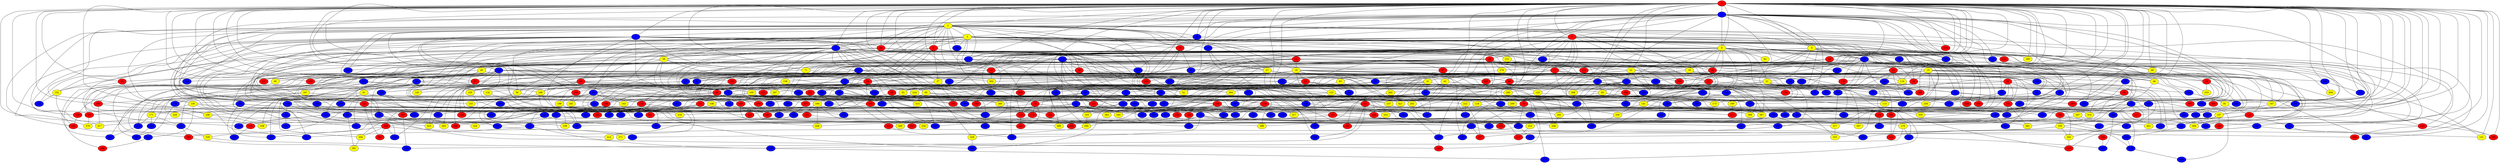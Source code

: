 graph {
0 [style = filled fillcolor = red];
1 [style = filled fillcolor = blue];
2 [style = filled fillcolor = yellow];
3 [style = filled fillcolor = yellow];
4 [style = filled fillcolor = blue];
5 [style = filled fillcolor = blue];
6 [style = filled fillcolor = red];
7 [style = filled fillcolor = red];
8 [style = filled fillcolor = yellow];
9 [style = filled fillcolor = yellow];
10 [style = filled fillcolor = blue];
11 [style = filled fillcolor = red];
12 [style = filled fillcolor = red];
13 [style = filled fillcolor = blue];
14 [style = filled fillcolor = blue];
15 [style = filled fillcolor = yellow];
16 [style = filled fillcolor = red];
17 [style = filled fillcolor = red];
18 [style = filled fillcolor = yellow];
19 [style = filled fillcolor = yellow];
20 [style = filled fillcolor = red];
21 [style = filled fillcolor = yellow];
22 [style = filled fillcolor = yellow];
23 [style = filled fillcolor = red];
24 [style = filled fillcolor = red];
25 [style = filled fillcolor = blue];
26 [style = filled fillcolor = red];
27 [style = filled fillcolor = yellow];
28 [style = filled fillcolor = blue];
29 [style = filled fillcolor = yellow];
30 [style = filled fillcolor = red];
31 [style = filled fillcolor = yellow];
32 [style = filled fillcolor = red];
33 [style = filled fillcolor = red];
34 [style = filled fillcolor = red];
35 [style = filled fillcolor = red];
36 [style = filled fillcolor = red];
37 [style = filled fillcolor = yellow];
38 [style = filled fillcolor = blue];
39 [style = filled fillcolor = red];
40 [style = filled fillcolor = yellow];
41 [style = filled fillcolor = blue];
42 [style = filled fillcolor = blue];
43 [style = filled fillcolor = yellow];
44 [style = filled fillcolor = blue];
45 [style = filled fillcolor = blue];
46 [style = filled fillcolor = yellow];
47 [style = filled fillcolor = blue];
48 [style = filled fillcolor = yellow];
49 [style = filled fillcolor = blue];
50 [style = filled fillcolor = blue];
51 [style = filled fillcolor = blue];
52 [style = filled fillcolor = blue];
53 [style = filled fillcolor = yellow];
54 [style = filled fillcolor = red];
55 [style = filled fillcolor = blue];
56 [style = filled fillcolor = yellow];
57 [style = filled fillcolor = blue];
58 [style = filled fillcolor = red];
59 [style = filled fillcolor = red];
60 [style = filled fillcolor = blue];
61 [style = filled fillcolor = yellow];
62 [style = filled fillcolor = yellow];
63 [style = filled fillcolor = red];
64 [style = filled fillcolor = red];
65 [style = filled fillcolor = yellow];
66 [style = filled fillcolor = blue];
67 [style = filled fillcolor = red];
68 [style = filled fillcolor = blue];
69 [style = filled fillcolor = blue];
70 [style = filled fillcolor = blue];
71 [style = filled fillcolor = yellow];
72 [style = filled fillcolor = blue];
73 [style = filled fillcolor = red];
74 [style = filled fillcolor = blue];
75 [style = filled fillcolor = red];
76 [style = filled fillcolor = blue];
77 [style = filled fillcolor = blue];
78 [style = filled fillcolor = blue];
79 [style = filled fillcolor = blue];
80 [style = filled fillcolor = blue];
81 [style = filled fillcolor = yellow];
82 [style = filled fillcolor = red];
83 [style = filled fillcolor = yellow];
84 [style = filled fillcolor = blue];
85 [style = filled fillcolor = blue];
86 [style = filled fillcolor = blue];
87 [style = filled fillcolor = blue];
88 [style = filled fillcolor = blue];
89 [style = filled fillcolor = blue];
90 [style = filled fillcolor = yellow];
91 [style = filled fillcolor = yellow];
92 [style = filled fillcolor = blue];
93 [style = filled fillcolor = yellow];
94 [style = filled fillcolor = blue];
95 [style = filled fillcolor = red];
96 [style = filled fillcolor = blue];
97 [style = filled fillcolor = red];
98 [style = filled fillcolor = blue];
99 [style = filled fillcolor = red];
100 [style = filled fillcolor = yellow];
101 [style = filled fillcolor = blue];
102 [style = filled fillcolor = blue];
103 [style = filled fillcolor = yellow];
104 [style = filled fillcolor = red];
105 [style = filled fillcolor = yellow];
106 [style = filled fillcolor = yellow];
107 [style = filled fillcolor = blue];
108 [style = filled fillcolor = red];
109 [style = filled fillcolor = red];
110 [style = filled fillcolor = blue];
111 [style = filled fillcolor = red];
112 [style = filled fillcolor = blue];
113 [style = filled fillcolor = yellow];
114 [style = filled fillcolor = red];
115 [style = filled fillcolor = red];
116 [style = filled fillcolor = yellow];
117 [style = filled fillcolor = blue];
118 [style = filled fillcolor = blue];
119 [style = filled fillcolor = yellow];
120 [style = filled fillcolor = blue];
121 [style = filled fillcolor = red];
122 [style = filled fillcolor = red];
123 [style = filled fillcolor = yellow];
124 [style = filled fillcolor = blue];
125 [style = filled fillcolor = yellow];
126 [style = filled fillcolor = blue];
127 [style = filled fillcolor = red];
128 [style = filled fillcolor = blue];
129 [style = filled fillcolor = blue];
130 [style = filled fillcolor = yellow];
131 [style = filled fillcolor = yellow];
132 [style = filled fillcolor = yellow];
133 [style = filled fillcolor = blue];
134 [style = filled fillcolor = blue];
135 [style = filled fillcolor = red];
136 [style = filled fillcolor = blue];
137 [style = filled fillcolor = red];
138 [style = filled fillcolor = blue];
139 [style = filled fillcolor = red];
140 [style = filled fillcolor = yellow];
141 [style = filled fillcolor = yellow];
142 [style = filled fillcolor = blue];
143 [style = filled fillcolor = yellow];
144 [style = filled fillcolor = red];
145 [style = filled fillcolor = red];
146 [style = filled fillcolor = blue];
147 [style = filled fillcolor = yellow];
148 [style = filled fillcolor = blue];
149 [style = filled fillcolor = red];
150 [style = filled fillcolor = red];
151 [style = filled fillcolor = red];
152 [style = filled fillcolor = yellow];
153 [style = filled fillcolor = yellow];
154 [style = filled fillcolor = red];
155 [style = filled fillcolor = blue];
156 [style = filled fillcolor = red];
157 [style = filled fillcolor = yellow];
158 [style = filled fillcolor = yellow];
159 [style = filled fillcolor = red];
160 [style = filled fillcolor = yellow];
161 [style = filled fillcolor = red];
162 [style = filled fillcolor = red];
163 [style = filled fillcolor = blue];
164 [style = filled fillcolor = red];
165 [style = filled fillcolor = blue];
166 [style = filled fillcolor = blue];
167 [style = filled fillcolor = yellow];
168 [style = filled fillcolor = blue];
169 [style = filled fillcolor = blue];
170 [style = filled fillcolor = red];
171 [style = filled fillcolor = yellow];
172 [style = filled fillcolor = blue];
173 [style = filled fillcolor = yellow];
174 [style = filled fillcolor = blue];
175 [style = filled fillcolor = blue];
176 [style = filled fillcolor = red];
177 [style = filled fillcolor = blue];
178 [style = filled fillcolor = blue];
179 [style = filled fillcolor = blue];
180 [style = filled fillcolor = blue];
181 [style = filled fillcolor = blue];
182 [style = filled fillcolor = blue];
183 [style = filled fillcolor = blue];
184 [style = filled fillcolor = blue];
185 [style = filled fillcolor = blue];
186 [style = filled fillcolor = blue];
187 [style = filled fillcolor = red];
188 [style = filled fillcolor = red];
189 [style = filled fillcolor = blue];
190 [style = filled fillcolor = yellow];
191 [style = filled fillcolor = blue];
192 [style = filled fillcolor = red];
193 [style = filled fillcolor = yellow];
194 [style = filled fillcolor = yellow];
195 [style = filled fillcolor = red];
196 [style = filled fillcolor = blue];
197 [style = filled fillcolor = red];
198 [style = filled fillcolor = yellow];
199 [style = filled fillcolor = yellow];
200 [style = filled fillcolor = blue];
201 [style = filled fillcolor = blue];
202 [style = filled fillcolor = yellow];
203 [style = filled fillcolor = blue];
204 [style = filled fillcolor = yellow];
205 [style = filled fillcolor = blue];
206 [style = filled fillcolor = blue];
207 [style = filled fillcolor = blue];
208 [style = filled fillcolor = red];
209 [style = filled fillcolor = red];
210 [style = filled fillcolor = yellow];
211 [style = filled fillcolor = blue];
212 [style = filled fillcolor = yellow];
213 [style = filled fillcolor = red];
214 [style = filled fillcolor = red];
215 [style = filled fillcolor = red];
216 [style = filled fillcolor = yellow];
217 [style = filled fillcolor = yellow];
218 [style = filled fillcolor = red];
219 [style = filled fillcolor = blue];
220 [style = filled fillcolor = blue];
221 [style = filled fillcolor = red];
222 [style = filled fillcolor = yellow];
223 [style = filled fillcolor = blue];
224 [style = filled fillcolor = yellow];
225 [style = filled fillcolor = blue];
226 [style = filled fillcolor = blue];
227 [style = filled fillcolor = blue];
228 [style = filled fillcolor = blue];
229 [style = filled fillcolor = blue];
230 [style = filled fillcolor = blue];
231 [style = filled fillcolor = blue];
232 [style = filled fillcolor = red];
233 [style = filled fillcolor = yellow];
234 [style = filled fillcolor = yellow];
235 [style = filled fillcolor = red];
236 [style = filled fillcolor = red];
237 [style = filled fillcolor = yellow];
238 [style = filled fillcolor = blue];
239 [style = filled fillcolor = red];
240 [style = filled fillcolor = blue];
241 [style = filled fillcolor = blue];
242 [style = filled fillcolor = blue];
243 [style = filled fillcolor = red];
244 [style = filled fillcolor = blue];
245 [style = filled fillcolor = red];
246 [style = filled fillcolor = yellow];
247 [style = filled fillcolor = blue];
248 [style = filled fillcolor = red];
249 [style = filled fillcolor = blue];
250 [style = filled fillcolor = red];
251 [style = filled fillcolor = blue];
252 [style = filled fillcolor = red];
253 [style = filled fillcolor = blue];
254 [style = filled fillcolor = red];
255 [style = filled fillcolor = blue];
256 [style = filled fillcolor = yellow];
257 [style = filled fillcolor = red];
258 [style = filled fillcolor = blue];
259 [style = filled fillcolor = red];
260 [style = filled fillcolor = yellow];
261 [style = filled fillcolor = blue];
262 [style = filled fillcolor = yellow];
263 [style = filled fillcolor = blue];
264 [style = filled fillcolor = blue];
265 [style = filled fillcolor = blue];
266 [style = filled fillcolor = blue];
267 [style = filled fillcolor = yellow];
268 [style = filled fillcolor = blue];
269 [style = filled fillcolor = yellow];
270 [style = filled fillcolor = blue];
271 [style = filled fillcolor = yellow];
272 [style = filled fillcolor = blue];
273 [style = filled fillcolor = blue];
274 [style = filled fillcolor = blue];
275 [style = filled fillcolor = blue];
276 [style = filled fillcolor = blue];
277 [style = filled fillcolor = blue];
278 [style = filled fillcolor = yellow];
279 [style = filled fillcolor = yellow];
280 [style = filled fillcolor = blue];
281 [style = filled fillcolor = blue];
282 [style = filled fillcolor = yellow];
283 [style = filled fillcolor = blue];
284 [style = filled fillcolor = blue];
285 [style = filled fillcolor = yellow];
286 [style = filled fillcolor = blue];
287 [style = filled fillcolor = blue];
288 [style = filled fillcolor = blue];
289 [style = filled fillcolor = blue];
290 [style = filled fillcolor = red];
291 [style = filled fillcolor = blue];
292 [style = filled fillcolor = blue];
293 [style = filled fillcolor = yellow];
294 [style = filled fillcolor = yellow];
295 [style = filled fillcolor = red];
296 [style = filled fillcolor = blue];
297 [style = filled fillcolor = yellow];
298 [style = filled fillcolor = blue];
299 [style = filled fillcolor = blue];
300 [style = filled fillcolor = red];
301 [style = filled fillcolor = blue];
302 [style = filled fillcolor = yellow];
303 [style = filled fillcolor = blue];
304 [style = filled fillcolor = yellow];
305 [style = filled fillcolor = red];
306 [style = filled fillcolor = yellow];
307 [style = filled fillcolor = yellow];
308 [style = filled fillcolor = yellow];
309 [style = filled fillcolor = yellow];
310 [style = filled fillcolor = blue];
311 [style = filled fillcolor = blue];
312 [style = filled fillcolor = blue];
313 [style = filled fillcolor = yellow];
314 [style = filled fillcolor = yellow];
315 [style = filled fillcolor = blue];
316 [style = filled fillcolor = blue];
317 [style = filled fillcolor = yellow];
318 [style = filled fillcolor = red];
319 [style = filled fillcolor = blue];
320 [style = filled fillcolor = blue];
321 [style = filled fillcolor = blue];
322 [style = filled fillcolor = blue];
323 [style = filled fillcolor = yellow];
324 [style = filled fillcolor = yellow];
325 [style = filled fillcolor = blue];
326 [style = filled fillcolor = yellow];
327 [style = filled fillcolor = red];
328 [style = filled fillcolor = red];
329 [style = filled fillcolor = yellow];
330 [style = filled fillcolor = yellow];
331 [style = filled fillcolor = blue];
332 [style = filled fillcolor = red];
333 [style = filled fillcolor = yellow];
334 [style = filled fillcolor = blue];
335 [style = filled fillcolor = blue];
336 [style = filled fillcolor = red];
337 [style = filled fillcolor = red];
338 [style = filled fillcolor = yellow];
339 [style = filled fillcolor = yellow];
340 [style = filled fillcolor = red];
341 [style = filled fillcolor = red];
342 [style = filled fillcolor = blue];
343 [style = filled fillcolor = yellow];
344 [style = filled fillcolor = blue];
345 [style = filled fillcolor = yellow];
346 [style = filled fillcolor = yellow];
347 [style = filled fillcolor = blue];
348 [style = filled fillcolor = blue];
349 [style = filled fillcolor = blue];
350 [style = filled fillcolor = blue];
351 [style = filled fillcolor = red];
352 [style = filled fillcolor = blue];
353 [style = filled fillcolor = red];
354 [style = filled fillcolor = blue];
355 [style = filled fillcolor = blue];
356 [style = filled fillcolor = red];
357 [style = filled fillcolor = blue];
358 [style = filled fillcolor = blue];
359 [style = filled fillcolor = yellow];
360 [style = filled fillcolor = blue];
361 [style = filled fillcolor = red];
362 [style = filled fillcolor = blue];
363 [style = filled fillcolor = yellow];
364 [style = filled fillcolor = blue];
365 [style = filled fillcolor = blue];
366 [style = filled fillcolor = blue];
367 [style = filled fillcolor = yellow];
368 [style = filled fillcolor = yellow];
369 [style = filled fillcolor = blue];
370 [style = filled fillcolor = yellow];
371 [style = filled fillcolor = blue];
372 [style = filled fillcolor = blue];
373 [style = filled fillcolor = red];
374 [style = filled fillcolor = blue];
375 [style = filled fillcolor = blue];
376 [style = filled fillcolor = blue];
377 [style = filled fillcolor = blue];
378 [style = filled fillcolor = blue];
379 [style = filled fillcolor = blue];
380 [style = filled fillcolor = red];
381 [style = filled fillcolor = yellow];
382 [style = filled fillcolor = blue];
383 [style = filled fillcolor = yellow];
384 [style = filled fillcolor = blue];
385 [style = filled fillcolor = red];
386 [style = filled fillcolor = red];
387 [style = filled fillcolor = blue];
388 [style = filled fillcolor = yellow];
389 [style = filled fillcolor = red];
390 [style = filled fillcolor = red];
391 [style = filled fillcolor = red];
392 [style = filled fillcolor = blue];
393 [style = filled fillcolor = blue];
394 [style = filled fillcolor = blue];
395 [style = filled fillcolor = red];
396 [style = filled fillcolor = blue];
397 [style = filled fillcolor = red];
398 [style = filled fillcolor = blue];
399 [style = filled fillcolor = blue];
400 [style = filled fillcolor = red];
401 [style = filled fillcolor = yellow];
402 [style = filled fillcolor = blue];
403 [style = filled fillcolor = yellow];
404 [style = filled fillcolor = yellow];
405 [style = filled fillcolor = blue];
406 [style = filled fillcolor = yellow];
407 [style = filled fillcolor = blue];
408 [style = filled fillcolor = blue];
409 [style = filled fillcolor = blue];
410 [style = filled fillcolor = red];
411 [style = filled fillcolor = blue];
412 [style = filled fillcolor = blue];
413 [style = filled fillcolor = blue];
414 [style = filled fillcolor = yellow];
415 [style = filled fillcolor = red];
416 [style = filled fillcolor = blue];
417 [style = filled fillcolor = yellow];
418 [style = filled fillcolor = blue];
419 [style = filled fillcolor = blue];
420 [style = filled fillcolor = red];
421 [style = filled fillcolor = yellow];
422 [style = filled fillcolor = red];
423 [style = filled fillcolor = yellow];
424 [style = filled fillcolor = blue];
425 [style = filled fillcolor = red];
426 [style = filled fillcolor = yellow];
427 [style = filled fillcolor = blue];
428 [style = filled fillcolor = yellow];
429 [style = filled fillcolor = red];
430 [style = filled fillcolor = red];
0 -- 6;
0 -- 7;
0 -- 8;
0 -- 9;
0 -- 12;
0 -- 15;
0 -- 22;
0 -- 26;
0 -- 32;
0 -- 33;
0 -- 34;
0 -- 37;
0 -- 39;
0 -- 42;
0 -- 43;
0 -- 44;
0 -- 5;
0 -- 4;
0 -- 2;
0 -- 1;
0 -- 48;
0 -- 63;
0 -- 67;
0 -- 69;
0 -- 71;
0 -- 72;
0 -- 75;
0 -- 78;
0 -- 79;
0 -- 81;
0 -- 82;
0 -- 95;
0 -- 96;
0 -- 115;
0 -- 116;
0 -- 126;
0 -- 131;
0 -- 134;
0 -- 136;
0 -- 139;
0 -- 145;
0 -- 149;
0 -- 154;
0 -- 156;
0 -- 157;
0 -- 160;
0 -- 173;
0 -- 188;
0 -- 189;
0 -- 192;
0 -- 198;
0 -- 215;
0 -- 216;
0 -- 243;
0 -- 258;
0 -- 266;
0 -- 270;
0 -- 284;
0 -- 287;
0 -- 291;
0 -- 293;
0 -- 300;
0 -- 301;
0 -- 304;
0 -- 312;
0 -- 314;
0 -- 334;
0 -- 336;
0 -- 349;
0 -- 365;
0 -- 369;
0 -- 390;
0 -- 395;
0 -- 410;
0 -- 411;
1 -- 2;
1 -- 3;
1 -- 7;
1 -- 8;
1 -- 9;
1 -- 10;
1 -- 26;
1 -- 28;
1 -- 33;
1 -- 34;
1 -- 35;
1 -- 43;
1 -- 44;
1 -- 54;
1 -- 65;
1 -- 72;
1 -- 74;
1 -- 80;
1 -- 92;
1 -- 96;
1 -- 110;
1 -- 146;
1 -- 155;
1 -- 163;
1 -- 166;
1 -- 200;
1 -- 269;
1 -- 333;
1 -- 358;
1 -- 368;
1 -- 373;
1 -- 392;
1 -- 411;
2 -- 3;
2 -- 4;
2 -- 5;
2 -- 6;
2 -- 9;
2 -- 18;
2 -- 19;
2 -- 27;
2 -- 29;
2 -- 30;
2 -- 35;
2 -- 42;
2 -- 48;
2 -- 55;
2 -- 56;
2 -- 64;
2 -- 71;
2 -- 72;
2 -- 76;
2 -- 93;
2 -- 96;
2 -- 121;
2 -- 130;
2 -- 144;
2 -- 179;
2 -- 187;
2 -- 224;
2 -- 226;
2 -- 232;
2 -- 239;
2 -- 257;
2 -- 276;
2 -- 297;
2 -- 318;
2 -- 375;
2 -- 394;
2 -- 402;
3 -- 4;
3 -- 6;
3 -- 10;
3 -- 11;
3 -- 14;
3 -- 20;
3 -- 25;
3 -- 35;
3 -- 46;
3 -- 52;
3 -- 55;
3 -- 56;
3 -- 57;
3 -- 58;
3 -- 66;
3 -- 80;
3 -- 97;
3 -- 163;
3 -- 205;
3 -- 212;
3 -- 217;
3 -- 221;
3 -- 225;
3 -- 247;
3 -- 268;
3 -- 275;
3 -- 286;
3 -- 316;
3 -- 360;
3 -- 394;
3 -- 396;
3 -- 398;
4 -- 13;
4 -- 24;
4 -- 27;
4 -- 38;
4 -- 40;
4 -- 41;
4 -- 65;
4 -- 66;
4 -- 128;
4 -- 136;
4 -- 137;
4 -- 140;
4 -- 152;
4 -- 153;
4 -- 158;
4 -- 166;
4 -- 185;
4 -- 209;
4 -- 212;
4 -- 214;
4 -- 252;
4 -- 260;
4 -- 273;
4 -- 306;
4 -- 315;
4 -- 326;
4 -- 415;
4 -- 418;
5 -- 13;
5 -- 23;
5 -- 26;
5 -- 73;
5 -- 110;
5 -- 117;
5 -- 147;
5 -- 152;
5 -- 164;
5 -- 169;
5 -- 176;
5 -- 223;
5 -- 308;
5 -- 370;
5 -- 396;
5 -- 417;
5 -- 419;
5 -- 423;
5 -- 424;
6 -- 11;
6 -- 16;
6 -- 21;
6 -- 37;
6 -- 59;
6 -- 87;
6 -- 89;
6 -- 109;
6 -- 149;
6 -- 221;
6 -- 255;
6 -- 271;
6 -- 317;
7 -- 8;
7 -- 13;
7 -- 16;
7 -- 17;
7 -- 19;
7 -- 24;
7 -- 25;
7 -- 45;
7 -- 99;
7 -- 119;
7 -- 127;
7 -- 128;
7 -- 140;
7 -- 215;
7 -- 231;
7 -- 285;
7 -- 295;
7 -- 362;
7 -- 365;
7 -- 430;
8 -- 10;
8 -- 11;
8 -- 12;
8 -- 14;
8 -- 19;
8 -- 21;
8 -- 33;
8 -- 47;
8 -- 50;
8 -- 51;
8 -- 52;
8 -- 53;
8 -- 54;
8 -- 62;
8 -- 64;
8 -- 70;
8 -- 73;
8 -- 84;
8 -- 88;
8 -- 99;
8 -- 101;
8 -- 141;
8 -- 154;
8 -- 160;
8 -- 218;
8 -- 229;
8 -- 238;
8 -- 249;
8 -- 385;
8 -- 406;
9 -- 14;
9 -- 17;
9 -- 21;
9 -- 36;
9 -- 41;
9 -- 59;
9 -- 78;
9 -- 80;
9 -- 89;
9 -- 102;
9 -- 121;
9 -- 126;
9 -- 132;
9 -- 165;
9 -- 250;
9 -- 263;
9 -- 322;
9 -- 354;
10 -- 404;
10 -- 409;
10 -- 420;
11 -- 15;
11 -- 18;
11 -- 20;
11 -- 22;
11 -- 32;
11 -- 50;
11 -- 103;
11 -- 104;
11 -- 122;
11 -- 135;
11 -- 150;
11 -- 181;
11 -- 208;
11 -- 264;
11 -- 272;
11 -- 367;
12 -- 20;
12 -- 31;
12 -- 41;
12 -- 302;
12 -- 332;
13 -- 30;
13 -- 40;
13 -- 71;
13 -- 94;
13 -- 99;
13 -- 112;
13 -- 163;
13 -- 186;
13 -- 195;
13 -- 207;
13 -- 245;
13 -- 257;
13 -- 298;
13 -- 329;
13 -- 368;
13 -- 383;
14 -- 18;
14 -- 22;
14 -- 36;
14 -- 38;
14 -- 48;
14 -- 74;
14 -- 88;
14 -- 113;
14 -- 114;
14 -- 175;
14 -- 176;
14 -- 199;
14 -- 225;
14 -- 233;
14 -- 267;
14 -- 288;
14 -- 306;
14 -- 362;
14 -- 420;
15 -- 31;
15 -- 36;
15 -- 37;
15 -- 44;
15 -- 54;
15 -- 176;
15 -- 186;
15 -- 239;
15 -- 266;
15 -- 272;
15 -- 353;
16 -- 17;
16 -- 52;
16 -- 61;
16 -- 81;
16 -- 98;
16 -- 133;
16 -- 155;
16 -- 193;
16 -- 200;
16 -- 203;
16 -- 207;
16 -- 270;
16 -- 279;
16 -- 345;
16 -- 376;
16 -- 397;
16 -- 427;
17 -- 23;
17 -- 55;
17 -- 68;
17 -- 78;
17 -- 83;
17 -- 90;
17 -- 116;
17 -- 142;
17 -- 336;
17 -- 352;
18 -- 24;
18 -- 28;
18 -- 32;
18 -- 39;
18 -- 64;
18 -- 67;
18 -- 124;
18 -- 151;
18 -- 174;
18 -- 197;
18 -- 227;
18 -- 241;
18 -- 243;
18 -- 280;
18 -- 287;
18 -- 290;
18 -- 301;
18 -- 302;
18 -- 316;
18 -- 340;
18 -- 389;
18 -- 403;
18 -- 416;
18 -- 423;
19 -- 31;
19 -- 46;
19 -- 100;
19 -- 125;
19 -- 141;
19 -- 206;
19 -- 228;
19 -- 259;
19 -- 330;
19 -- 413;
20 -- 56;
20 -- 57;
20 -- 105;
20 -- 108;
20 -- 198;
20 -- 240;
20 -- 255;
20 -- 334;
20 -- 400;
20 -- 424;
21 -- 74;
21 -- 188;
21 -- 190;
21 -- 269;
21 -- 281;
21 -- 294;
21 -- 359;
22 -- 47;
22 -- 57;
22 -- 68;
22 -- 101;
22 -- 135;
22 -- 158;
22 -- 287;
22 -- 299;
22 -- 321;
22 -- 328;
22 -- 392;
23 -- 51;
23 -- 63;
23 -- 88;
23 -- 292;
24 -- 114;
24 -- 123;
24 -- 125;
24 -- 155;
24 -- 164;
24 -- 319;
24 -- 415;
24 -- 421;
25 -- 27;
25 -- 144;
26 -- 29;
26 -- 47;
26 -- 60;
26 -- 94;
26 -- 143;
26 -- 148;
26 -- 303;
26 -- 414;
27 -- 79;
27 -- 93;
27 -- 134;
27 -- 150;
27 -- 295;
27 -- 338;
27 -- 382;
27 -- 408;
28 -- 49;
28 -- 265;
28 -- 275;
28 -- 373;
29 -- 42;
29 -- 87;
29 -- 90;
29 -- 100;
29 -- 252;
29 -- 298;
29 -- 323;
29 -- 335;
30 -- 43;
30 -- 107;
30 -- 159;
31 -- 45;
31 -- 61;
31 -- 94;
31 -- 146;
31 -- 241;
31 -- 297;
31 -- 344;
31 -- 380;
31 -- 383;
32 -- 95;
32 -- 288;
32 -- 290;
32 -- 307;
33 -- 68;
33 -- 69;
33 -- 116;
33 -- 148;
33 -- 169;
33 -- 184;
33 -- 238;
33 -- 288;
34 -- 46;
34 -- 77;
34 -- 214;
34 -- 245;
35 -- 61;
35 -- 98;
35 -- 357;
36 -- 350;
36 -- 369;
37 -- 49;
37 -- 53;
37 -- 79;
37 -- 273;
37 -- 315;
38 -- 111;
38 -- 112;
38 -- 149;
38 -- 180;
38 -- 194;
38 -- 202;
38 -- 249;
38 -- 302;
38 -- 377;
38 -- 387;
39 -- 50;
39 -- 53;
39 -- 92;
39 -- 139;
39 -- 151;
39 -- 304;
39 -- 323;
39 -- 363;
40 -- 82;
40 -- 84;
40 -- 118;
40 -- 374;
41 -- 361;
42 -- 59;
42 -- 67;
42 -- 86;
42 -- 105;
42 -- 113;
42 -- 119;
42 -- 125;
42 -- 137;
42 -- 145;
42 -- 150;
42 -- 167;
42 -- 192;
42 -- 231;
42 -- 234;
42 -- 237;
42 -- 402;
43 -- 45;
43 -- 58;
43 -- 388;
43 -- 421;
44 -- 109;
44 -- 129;
44 -- 265;
44 -- 291;
44 -- 307;
45 -- 103;
45 -- 113;
45 -- 136;
45 -- 280;
45 -- 346;
45 -- 357;
46 -- 397;
46 -- 412;
47 -- 87;
47 -- 111;
47 -- 133;
47 -- 184;
47 -- 191;
47 -- 229;
47 -- 237;
47 -- 242;
47 -- 256;
47 -- 268;
47 -- 352;
47 -- 367;
47 -- 368;
48 -- 70;
48 -- 390;
49 -- 51;
49 -- 73;
49 -- 178;
49 -- 186;
49 -- 236;
49 -- 248;
49 -- 350;
49 -- 357;
50 -- 81;
50 -- 138;
51 -- 60;
51 -- 103;
51 -- 117;
51 -- 195;
51 -- 333;
51 -- 405;
52 -- 85;
52 -- 105;
52 -- 123;
52 -- 182;
53 -- 63;
53 -- 111;
53 -- 166;
53 -- 222;
53 -- 376;
53 -- 379;
54 -- 70;
54 -- 233;
54 -- 240;
54 -- 349;
55 -- 85;
55 -- 142;
55 -- 154;
55 -- 171;
55 -- 194;
55 -- 196;
56 -- 248;
56 -- 403;
57 -- 107;
58 -- 314;
58 -- 322;
59 -- 65;
59 -- 100;
59 -- 140;
59 -- 142;
59 -- 198;
59 -- 341;
60 -- 104;
60 -- 126;
60 -- 235;
60 -- 353;
60 -- 354;
60 -- 369;
60 -- 412;
60 -- 429;
63 -- 159;
63 -- 205;
63 -- 346;
63 -- 389;
63 -- 426;
64 -- 66;
64 -- 292;
64 -- 422;
65 -- 106;
65 -- 108;
65 -- 115;
65 -- 138;
65 -- 156;
65 -- 283;
66 -- 84;
66 -- 106;
66 -- 121;
66 -- 130;
66 -- 143;
66 -- 153;
66 -- 199;
66 -- 216;
66 -- 411;
67 -- 238;
67 -- 387;
68 -- 77;
69 -- 322;
70 -- 127;
70 -- 210;
70 -- 242;
70 -- 296;
70 -- 343;
70 -- 384;
71 -- 76;
71 -- 277;
71 -- 289;
72 -- 97;
72 -- 179;
72 -- 226;
72 -- 246;
72 -- 309;
72 -- 426;
72 -- 427;
73 -- 135;
73 -- 170;
73 -- 250;
73 -- 341;
73 -- 419;
75 -- 129;
75 -- 183;
75 -- 244;
75 -- 317;
76 -- 77;
76 -- 264;
77 -- 109;
77 -- 146;
77 -- 256;
77 -- 265;
78 -- 93;
78 -- 120;
78 -- 148;
78 -- 208;
78 -- 260;
78 -- 262;
78 -- 270;
78 -- 356;
79 -- 175;
80 -- 131;
80 -- 279;
81 -- 122;
81 -- 372;
82 -- 130;
82 -- 152;
83 -- 318;
83 -- 319;
83 -- 366;
84 -- 139;
84 -- 178;
84 -- 209;
85 -- 110;
85 -- 117;
85 -- 144;
85 -- 204;
85 -- 313;
85 -- 335;
85 -- 351;
86 -- 91;
86 -- 124;
86 -- 170;
86 -- 180;
87 -- 104;
87 -- 157;
87 -- 173;
87 -- 208;
87 -- 211;
87 -- 237;
87 -- 311;
87 -- 337;
87 -- 421;
88 -- 191;
88 -- 197;
89 -- 359;
90 -- 386;
91 -- 114;
91 -- 171;
91 -- 289;
92 -- 175;
93 -- 119;
93 -- 190;
93 -- 204;
93 -- 420;
94 -- 196;
94 -- 236;
94 -- 276;
94 -- 388;
94 -- 410;
95 -- 141;
95 -- 172;
95 -- 220;
95 -- 230;
95 -- 252;
95 -- 329;
96 -- 282;
96 -- 336;
97 -- 101;
97 -- 262;
99 -- 108;
99 -- 203;
99 -- 392;
99 -- 395;
100 -- 102;
100 -- 165;
100 -- 178;
100 -- 187;
100 -- 278;
100 -- 291;
100 -- 419;
101 -- 138;
102 -- 134;
102 -- 156;
102 -- 197;
103 -- 294;
104 -- 124;
104 -- 204;
104 -- 387;
104 -- 391;
104 -- 414;
105 -- 159;
106 -- 174;
106 -- 183;
107 -- 127;
107 -- 370;
108 -- 133;
108 -- 235;
108 -- 296;
108 -- 389;
108 -- 406;
108 -- 425;
110 -- 174;
110 -- 247;
110 -- 356;
111 -- 274;
111 -- 292;
111 -- 375;
111 -- 382;
111 -- 399;
112 -- 115;
112 -- 362;
114 -- 161;
114 -- 185;
114 -- 414;
115 -- 129;
115 -- 205;
115 -- 281;
115 -- 345;
115 -- 360;
116 -- 236;
116 -- 261;
117 -- 325;
118 -- 132;
118 -- 167;
118 -- 285;
118 -- 393;
119 -- 181;
119 -- 213;
119 -- 405;
120 -- 213;
120 -- 272;
120 -- 300;
120 -- 424;
121 -- 339;
121 -- 391;
122 -- 172;
122 -- 239;
122 -- 244;
122 -- 263;
123 -- 147;
123 -- 194;
123 -- 202;
123 -- 228;
123 -- 324;
123 -- 337;
123 -- 365;
125 -- 343;
125 -- 427;
126 -- 131;
126 -- 201;
126 -- 422;
128 -- 147;
128 -- 170;
130 -- 182;
130 -- 229;
130 -- 310;
130 -- 347;
130 -- 377;
132 -- 361;
133 -- 201;
133 -- 234;
133 -- 245;
133 -- 342;
134 -- 210;
134 -- 338;
134 -- 379;
134 -- 401;
135 -- 339;
135 -- 341;
136 -- 230;
136 -- 359;
138 -- 309;
139 -- 232;
141 -- 246;
141 -- 277;
141 -- 284;
141 -- 372;
144 -- 254;
144 -- 277;
144 -- 293;
144 -- 378;
144 -- 383;
144 -- 384;
145 -- 189;
145 -- 371;
146 -- 267;
146 -- 401;
147 -- 157;
148 -- 151;
148 -- 177;
148 -- 217;
148 -- 269;
149 -- 249;
149 -- 305;
150 -- 224;
150 -- 258;
151 -- 240;
151 -- 363;
152 -- 223;
152 -- 232;
154 -- 345;
154 -- 397;
155 -- 200;
155 -- 409;
156 -- 193;
156 -- 261;
157 -- 181;
157 -- 189;
157 -- 191;
157 -- 385;
158 -- 221;
158 -- 230;
158 -- 297;
161 -- 409;
162 -- 407;
163 -- 180;
163 -- 206;
164 -- 199;
164 -- 282;
166 -- 298;
167 -- 168;
167 -- 192;
167 -- 260;
167 -- 332;
168 -- 171;
168 -- 177;
168 -- 179;
168 -- 219;
169 -- 188;
170 -- 351;
170 -- 388;
171 -- 182;
171 -- 220;
171 -- 231;
174 -- 195;
174 -- 258;
174 -- 363;
177 -- 183;
177 -- 315;
177 -- 331;
179 -- 358;
180 -- 185;
180 -- 375;
180 -- 418;
181 -- 253;
182 -- 255;
183 -- 203;
183 -- 327;
183 -- 430;
184 -- 349;
185 -- 381;
185 -- 400;
187 -- 339;
187 -- 399;
189 -- 382;
190 -- 373;
191 -- 355;
191 -- 377;
192 -- 246;
192 -- 417;
193 -- 207;
193 -- 274;
193 -- 331;
193 -- 343;
194 -- 216;
194 -- 244;
194 -- 257;
194 -- 259;
194 -- 305;
194 -- 428;
195 -- 219;
196 -- 361;
197 -- 217;
197 -- 253;
197 -- 273;
197 -- 335;
198 -- 286;
198 -- 348;
198 -- 425;
199 -- 211;
200 -- 251;
200 -- 299;
200 -- 330;
200 -- 332;
202 -- 210;
204 -- 381;
206 -- 358;
207 -- 380;
208 -- 334;
209 -- 251;
209 -- 307;
210 -- 213;
212 -- 214;
214 -- 222;
217 -- 323;
218 -- 401;
220 -- 393;
221 -- 340;
222 -- 227;
222 -- 327;
224 -- 243;
224 -- 330;
229 -- 281;
229 -- 321;
231 -- 305;
231 -- 329;
232 -- 310;
236 -- 242;
236 -- 317;
236 -- 320;
236 -- 364;
236 -- 374;
236 -- 408;
236 -- 413;
237 -- 241;
238 -- 309;
238 -- 347;
238 -- 348;
238 -- 374;
239 -- 395;
239 -- 430;
243 -- 428;
244 -- 271;
244 -- 416;
246 -- 338;
247 -- 276;
250 -- 412;
252 -- 366;
252 -- 429;
253 -- 274;
254 -- 406;
257 -- 370;
259 -- 408;
260 -- 328;
262 -- 366;
263 -- 301;
265 -- 314;
266 -- 312;
266 -- 404;
267 -- 278;
267 -- 306;
268 -- 294;
269 -- 303;
269 -- 367;
273 -- 331;
274 -- 344;
275 -- 308;
277 -- 308;
278 -- 342;
278 -- 355;
279 -- 378;
281 -- 327;
285 -- 293;
286 -- 316;
287 -- 289;
287 -- 398;
290 -- 303;
290 -- 352;
290 -- 390;
291 -- 350;
291 -- 418;
293 -- 346;
294 -- 326;
298 -- 324;
298 -- 380;
298 -- 403;
303 -- 428;
304 -- 405;
305 -- 399;
310 -- 386;
326 -- 348;
329 -- 355;
330 -- 398;
332 -- 422;
334 -- 423;
337 -- 364;
342 -- 407;
343 -- 410;
347 -- 360;
347 -- 400;
351 -- 354;
355 -- 379;
364 -- 396;
364 -- 417;
365 -- 413;
376 -- 393;
384 -- 407;
}
